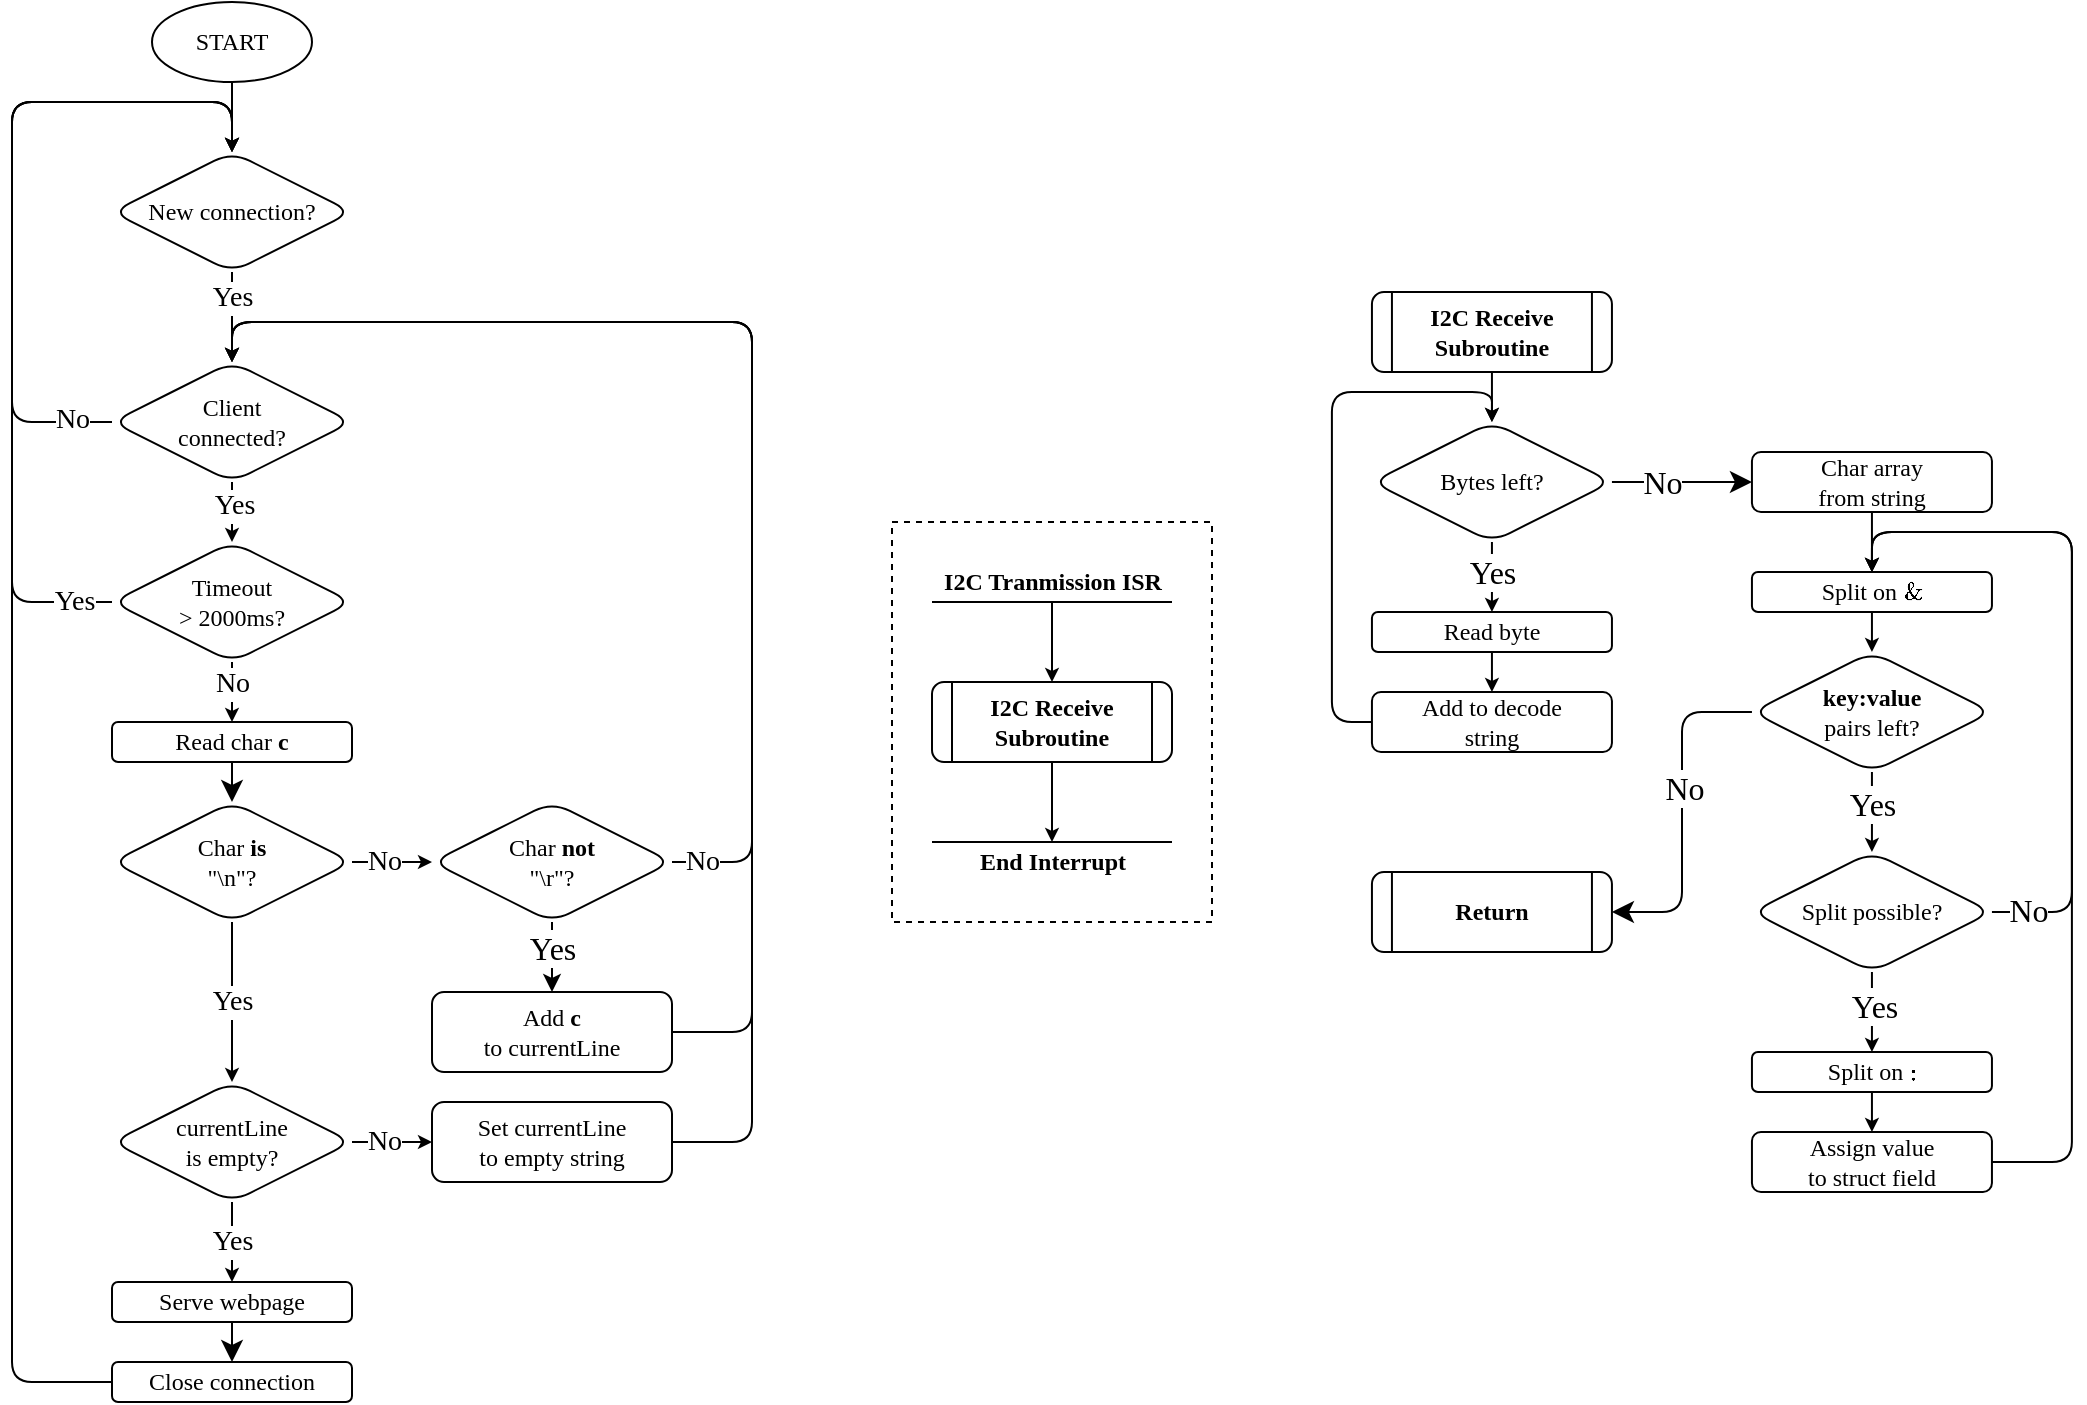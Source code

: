 <mxfile version="21.3.7" type="device">
  <diagram name="Page-1" id="bfn0fZ-irHN9iNtzZczI">
    <mxGraphModel dx="2128" dy="1438" grid="1" gridSize="5" guides="1" tooltips="1" connect="1" arrows="1" fold="1" page="0" pageScale="1" pageWidth="1169" pageHeight="827" math="0" shadow="0">
      <root>
        <mxCell id="0" />
        <mxCell id="1" parent="0" />
        <mxCell id="fBMT8fSlZUNq6wW_new5-80" style="edgeStyle=orthogonalEdgeStyle;rounded=1;orthogonalLoop=1;jettySize=auto;html=1;fontSize=12;startSize=8;endSize=4;entryX=0.5;entryY=0;entryDx=0;entryDy=0;fontFamily=Iosevka;" edge="1" parent="1" source="fBMT8fSlZUNq6wW_new5-76" target="fBMT8fSlZUNq6wW_new5-29">
          <mxGeometry relative="1" as="geometry">
            <mxPoint x="300" y="445" as="targetPoint" />
            <Array as="points">
              <mxPoint x="260" y="490" />
              <mxPoint x="260" y="80" />
              <mxPoint y="80" />
            </Array>
          </mxGeometry>
        </mxCell>
        <mxCell id="fBMT8fSlZUNq6wW_new5-73" style="edgeStyle=orthogonalEdgeStyle;rounded=1;orthogonalLoop=1;jettySize=auto;html=1;entryX=0.5;entryY=0;entryDx=0;entryDy=0;fontSize=12;startSize=8;endSize=4;fontFamily=Iosevka;" edge="1" parent="1" source="fBMT8fSlZUNq6wW_new5-58" target="fBMT8fSlZUNq6wW_new5-29">
          <mxGeometry relative="1" as="geometry">
            <Array as="points">
              <mxPoint x="260" y="435" />
              <mxPoint x="260" y="80" />
              <mxPoint y="80" />
            </Array>
          </mxGeometry>
        </mxCell>
        <mxCell id="fBMT8fSlZUNq6wW_new5-39" style="edgeStyle=none;curved=1;rounded=0;orthogonalLoop=1;jettySize=auto;html=1;fontSize=12;startSize=8;endSize=4;fontFamily=Iosevka;" edge="1" parent="1" source="fBMT8fSlZUNq6wW_new5-2" target="fBMT8fSlZUNq6wW_new5-26">
          <mxGeometry relative="1" as="geometry" />
        </mxCell>
        <mxCell id="fBMT8fSlZUNq6wW_new5-2" value="START" style="ellipse;whiteSpace=wrap;html=1;fontSize=12;fontFamily=Iosevka;" vertex="1" parent="1">
          <mxGeometry x="-40" y="-80" width="80" height="40" as="geometry" />
        </mxCell>
        <mxCell id="fBMT8fSlZUNq6wW_new5-31" style="edgeStyle=none;curved=1;rounded=0;orthogonalLoop=1;jettySize=auto;html=1;fontSize=12;startSize=8;endSize=4;fontFamily=Iosevka;" edge="1" parent="1" source="fBMT8fSlZUNq6wW_new5-26" target="fBMT8fSlZUNq6wW_new5-29">
          <mxGeometry relative="1" as="geometry" />
        </mxCell>
        <mxCell id="fBMT8fSlZUNq6wW_new5-32" value="Yes" style="edgeLabel;html=1;align=center;verticalAlign=middle;resizable=0;points=[];fontSize=14;fontFamily=Iosevka;" vertex="1" connectable="0" parent="fBMT8fSlZUNq6wW_new5-31">
          <mxGeometry x="-0.322" y="1" relative="1" as="geometry">
            <mxPoint x="-1" y="-3" as="offset" />
          </mxGeometry>
        </mxCell>
        <mxCell id="fBMT8fSlZUNq6wW_new5-26" value="New connection?" style="rhombus;whiteSpace=wrap;html=1;fontFamily=Iosevka;fontSize=12;strokeWidth=1;rounded=1;" vertex="1" parent="1">
          <mxGeometry x="-60" y="-5" width="120" height="60" as="geometry" />
        </mxCell>
        <mxCell id="fBMT8fSlZUNq6wW_new5-33" style="edgeStyle=none;curved=1;rounded=0;orthogonalLoop=1;jettySize=auto;html=1;fontSize=12;startSize=8;endSize=4;fontFamily=Iosevka;" edge="1" parent="1" source="fBMT8fSlZUNq6wW_new5-29" target="fBMT8fSlZUNq6wW_new5-30">
          <mxGeometry relative="1" as="geometry" />
        </mxCell>
        <mxCell id="fBMT8fSlZUNq6wW_new5-34" value="Yes" style="edgeLabel;html=1;align=center;verticalAlign=middle;resizable=0;points=[];fontSize=14;fontFamily=Iosevka;" vertex="1" connectable="0" parent="fBMT8fSlZUNq6wW_new5-33">
          <mxGeometry x="-0.406" y="1" relative="1" as="geometry">
            <mxPoint y="3" as="offset" />
          </mxGeometry>
        </mxCell>
        <mxCell id="fBMT8fSlZUNq6wW_new5-70" style="edgeStyle=orthogonalEdgeStyle;rounded=1;orthogonalLoop=1;jettySize=auto;html=1;entryX=0.5;entryY=0;entryDx=0;entryDy=0;fontSize=12;startSize=8;endSize=4;exitX=0;exitY=0.5;exitDx=0;exitDy=0;fontFamily=Iosevka;" edge="1" parent="1" source="fBMT8fSlZUNq6wW_new5-29" target="fBMT8fSlZUNq6wW_new5-26">
          <mxGeometry relative="1" as="geometry">
            <Array as="points">
              <mxPoint x="-110" y="130" />
              <mxPoint x="-110" y="-30" />
              <mxPoint y="-30" />
            </Array>
          </mxGeometry>
        </mxCell>
        <mxCell id="fBMT8fSlZUNq6wW_new5-71" value="No" style="edgeLabel;html=1;align=center;verticalAlign=middle;resizable=0;points=[];fontSize=14;fontFamily=Iosevka;" vertex="1" connectable="0" parent="fBMT8fSlZUNq6wW_new5-70">
          <mxGeometry x="-0.88" y="-1" relative="1" as="geometry">
            <mxPoint as="offset" />
          </mxGeometry>
        </mxCell>
        <mxCell id="fBMT8fSlZUNq6wW_new5-29" value="Client&lt;br&gt;connected?" style="rhombus;whiteSpace=wrap;html=1;fontFamily=Iosevka;fontSize=12;strokeWidth=1;rounded=1;" vertex="1" parent="1">
          <mxGeometry x="-60" y="100" width="120" height="60" as="geometry" />
        </mxCell>
        <mxCell id="fBMT8fSlZUNq6wW_new5-50" style="edgeStyle=none;curved=1;rounded=0;orthogonalLoop=1;jettySize=auto;html=1;fontSize=12;startSize=8;endSize=4;fontFamily=Iosevka;" edge="1" parent="1" source="fBMT8fSlZUNq6wW_new5-30" target="fBMT8fSlZUNq6wW_new5-40">
          <mxGeometry relative="1" as="geometry" />
        </mxCell>
        <mxCell id="fBMT8fSlZUNq6wW_new5-51" value="No" style="edgeLabel;html=1;align=center;verticalAlign=middle;resizable=0;points=[];fontSize=14;fontFamily=Iosevka;" vertex="1" connectable="0" parent="fBMT8fSlZUNq6wW_new5-50">
          <mxGeometry x="-0.633" relative="1" as="geometry">
            <mxPoint y="5" as="offset" />
          </mxGeometry>
        </mxCell>
        <mxCell id="fBMT8fSlZUNq6wW_new5-68" style="edgeStyle=orthogonalEdgeStyle;rounded=1;orthogonalLoop=1;jettySize=auto;html=1;entryX=0.5;entryY=0;entryDx=0;entryDy=0;fontSize=12;startSize=8;endSize=4;exitX=0;exitY=0.5;exitDx=0;exitDy=0;fontFamily=Iosevka;" edge="1" parent="1" source="fBMT8fSlZUNq6wW_new5-30" target="fBMT8fSlZUNq6wW_new5-26">
          <mxGeometry relative="1" as="geometry">
            <Array as="points">
              <mxPoint x="-110" y="220" />
              <mxPoint x="-110" y="-30" />
              <mxPoint y="-30" />
            </Array>
          </mxGeometry>
        </mxCell>
        <mxCell id="fBMT8fSlZUNq6wW_new5-69" value="Yes" style="edgeLabel;html=1;align=center;verticalAlign=middle;resizable=0;points=[];fontSize=14;fontFamily=Iosevka;" vertex="1" connectable="0" parent="fBMT8fSlZUNq6wW_new5-68">
          <mxGeometry x="-0.867" y="-1" relative="1" as="geometry">
            <mxPoint x="10" y="1" as="offset" />
          </mxGeometry>
        </mxCell>
        <mxCell id="fBMT8fSlZUNq6wW_new5-30" value="Timeout&lt;br&gt;&amp;gt; 2000ms?" style="rhombus;whiteSpace=wrap;html=1;fontFamily=Iosevka;fontSize=12;strokeWidth=1;rounded=1;" vertex="1" parent="1">
          <mxGeometry x="-60" y="190" width="120" height="60" as="geometry" />
        </mxCell>
        <mxCell id="fBMT8fSlZUNq6wW_new5-88" style="edgeStyle=none;curved=1;rounded=0;orthogonalLoop=1;jettySize=auto;html=1;fontSize=12;startSize=8;endSize=8;fontFamily=Iosevka;" edge="1" parent="1" source="fBMT8fSlZUNq6wW_new5-40" target="fBMT8fSlZUNq6wW_new5-41">
          <mxGeometry relative="1" as="geometry" />
        </mxCell>
        <mxCell id="fBMT8fSlZUNq6wW_new5-40" value="Read char &lt;b&gt;c&lt;/b&gt;" style="rounded=1;whiteSpace=wrap;html=1;fontSize=12;fontFamily=Iosevka;" vertex="1" parent="1">
          <mxGeometry x="-60" y="280" width="120" height="20" as="geometry" />
        </mxCell>
        <mxCell id="fBMT8fSlZUNq6wW_new5-44" style="edgeStyle=none;curved=1;rounded=0;orthogonalLoop=1;jettySize=auto;html=1;fontSize=12;startSize=8;endSize=4;fontFamily=Iosevka;" edge="1" parent="1" source="fBMT8fSlZUNq6wW_new5-41" target="fBMT8fSlZUNq6wW_new5-43">
          <mxGeometry relative="1" as="geometry" />
        </mxCell>
        <mxCell id="fBMT8fSlZUNq6wW_new5-46" value="Yes" style="edgeLabel;html=1;align=center;verticalAlign=middle;resizable=0;points=[];fontSize=14;fontFamily=Iosevka;" vertex="1" connectable="0" parent="fBMT8fSlZUNq6wW_new5-44">
          <mxGeometry x="-0.253" y="-1" relative="1" as="geometry">
            <mxPoint x="1" y="10" as="offset" />
          </mxGeometry>
        </mxCell>
        <mxCell id="fBMT8fSlZUNq6wW_new5-56" style="edgeStyle=none;curved=1;rounded=0;orthogonalLoop=1;jettySize=auto;html=1;fontSize=12;startSize=8;endSize=4;fontFamily=Iosevka;" edge="1" parent="1" source="fBMT8fSlZUNq6wW_new5-41" target="fBMT8fSlZUNq6wW_new5-42">
          <mxGeometry relative="1" as="geometry" />
        </mxCell>
        <mxCell id="fBMT8fSlZUNq6wW_new5-78" value="No" style="edgeLabel;html=1;align=center;verticalAlign=middle;resizable=0;points=[];fontSize=14;fontFamily=Iosevka;" vertex="1" connectable="0" parent="fBMT8fSlZUNq6wW_new5-56">
          <mxGeometry x="-0.628" y="1" relative="1" as="geometry">
            <mxPoint x="8" y="1" as="offset" />
          </mxGeometry>
        </mxCell>
        <mxCell id="fBMT8fSlZUNq6wW_new5-41" value="Char &lt;b&gt;is&lt;/b&gt;&lt;br&gt;&quot;\n&quot;?" style="rhombus;whiteSpace=wrap;html=1;fontFamily=Iosevka;fontSize=12;strokeWidth=1;rounded=1;" vertex="1" parent="1">
          <mxGeometry x="-60" y="320" width="120" height="60" as="geometry" />
        </mxCell>
        <mxCell id="fBMT8fSlZUNq6wW_new5-59" style="edgeStyle=none;curved=1;rounded=0;orthogonalLoop=1;jettySize=auto;html=1;fontSize=12;startSize=8;endSize=6;fontFamily=Iosevka;" edge="1" parent="1" source="fBMT8fSlZUNq6wW_new5-42" target="fBMT8fSlZUNq6wW_new5-58">
          <mxGeometry relative="1" as="geometry" />
        </mxCell>
        <mxCell id="fBMT8fSlZUNq6wW_new5-60" value="Yes" style="edgeLabel;html=1;align=center;verticalAlign=middle;resizable=0;points=[];fontSize=16;fontFamily=Iosevka;" vertex="1" connectable="0" parent="fBMT8fSlZUNq6wW_new5-59">
          <mxGeometry x="-0.293" relative="1" as="geometry">
            <mxPoint as="offset" />
          </mxGeometry>
        </mxCell>
        <mxCell id="fBMT8fSlZUNq6wW_new5-72" style="edgeStyle=orthogonalEdgeStyle;rounded=1;orthogonalLoop=1;jettySize=auto;html=1;fontSize=12;startSize=8;endSize=4;exitX=1;exitY=0.5;exitDx=0;exitDy=0;fontFamily=Iosevka;" edge="1" parent="1" source="fBMT8fSlZUNq6wW_new5-42">
          <mxGeometry relative="1" as="geometry">
            <mxPoint y="100" as="targetPoint" />
            <Array as="points">
              <mxPoint x="260" y="350" />
              <mxPoint x="260" y="80" />
              <mxPoint y="80" />
            </Array>
          </mxGeometry>
        </mxCell>
        <mxCell id="fBMT8fSlZUNq6wW_new5-75" value="No" style="edgeLabel;html=1;align=center;verticalAlign=middle;resizable=0;points=[];fontSize=14;fontFamily=Iosevka;" vertex="1" connectable="0" parent="fBMT8fSlZUNq6wW_new5-72">
          <mxGeometry x="-0.871" relative="1" as="geometry">
            <mxPoint x="-23" as="offset" />
          </mxGeometry>
        </mxCell>
        <mxCell id="fBMT8fSlZUNq6wW_new5-42" value="Char &lt;b&gt;not&lt;/b&gt;&lt;br&gt;&quot;\r&quot;?" style="rhombus;whiteSpace=wrap;html=1;fontFamily=Iosevka;fontSize=12;strokeWidth=1;rounded=1;" vertex="1" parent="1">
          <mxGeometry x="100" y="320" width="120" height="60" as="geometry" />
        </mxCell>
        <mxCell id="fBMT8fSlZUNq6wW_new5-48" style="edgeStyle=none;curved=1;rounded=0;orthogonalLoop=1;jettySize=auto;html=1;fontSize=12;startSize=8;endSize=4;fontFamily=Iosevka;" edge="1" parent="1" source="fBMT8fSlZUNq6wW_new5-43" target="fBMT8fSlZUNq6wW_new5-47">
          <mxGeometry relative="1" as="geometry" />
        </mxCell>
        <mxCell id="fBMT8fSlZUNq6wW_new5-49" value="Yes" style="edgeLabel;html=1;align=center;verticalAlign=middle;resizable=0;points=[];fontSize=14;fontFamily=Iosevka;" vertex="1" connectable="0" parent="fBMT8fSlZUNq6wW_new5-48">
          <mxGeometry x="-0.597" relative="1" as="geometry">
            <mxPoint y="12" as="offset" />
          </mxGeometry>
        </mxCell>
        <mxCell id="fBMT8fSlZUNq6wW_new5-77" style="edgeStyle=none;curved=1;rounded=0;orthogonalLoop=1;jettySize=auto;html=1;fontSize=12;startSize=8;endSize=4;fontFamily=Iosevka;" edge="1" parent="1" source="fBMT8fSlZUNq6wW_new5-43" target="fBMT8fSlZUNq6wW_new5-76">
          <mxGeometry relative="1" as="geometry" />
        </mxCell>
        <mxCell id="fBMT8fSlZUNq6wW_new5-79" value="No" style="edgeLabel;html=1;align=center;verticalAlign=middle;resizable=0;points=[];fontSize=14;fontFamily=Iosevka;" vertex="1" connectable="0" parent="fBMT8fSlZUNq6wW_new5-77">
          <mxGeometry x="-0.517" relative="1" as="geometry">
            <mxPoint x="6" as="offset" />
          </mxGeometry>
        </mxCell>
        <mxCell id="fBMT8fSlZUNq6wW_new5-43" value="currentLine&lt;br&gt;is empty?" style="rhombus;whiteSpace=wrap;html=1;fontFamily=Iosevka;fontSize=12;strokeWidth=1;rounded=1;" vertex="1" parent="1">
          <mxGeometry x="-60" y="460" width="120" height="60" as="geometry" />
        </mxCell>
        <mxCell id="fBMT8fSlZUNq6wW_new5-89" style="edgeStyle=none;curved=1;rounded=0;orthogonalLoop=1;jettySize=auto;html=1;fontSize=12;startSize=8;endSize=8;fontFamily=Iosevka;" edge="1" parent="1" source="fBMT8fSlZUNq6wW_new5-47" target="fBMT8fSlZUNq6wW_new5-53">
          <mxGeometry relative="1" as="geometry" />
        </mxCell>
        <mxCell id="fBMT8fSlZUNq6wW_new5-47" value="Serve webpage" style="rounded=1;whiteSpace=wrap;html=1;fontSize=12;fontFamily=Iosevka;" vertex="1" parent="1">
          <mxGeometry x="-60" y="560" width="120" height="20" as="geometry" />
        </mxCell>
        <mxCell id="fBMT8fSlZUNq6wW_new5-67" style="edgeStyle=orthogonalEdgeStyle;rounded=1;orthogonalLoop=1;jettySize=auto;html=1;entryX=0.5;entryY=0;entryDx=0;entryDy=0;fontSize=12;startSize=8;endSize=4;exitX=0;exitY=0.5;exitDx=0;exitDy=0;fontFamily=Iosevka;" edge="1" parent="1" source="fBMT8fSlZUNq6wW_new5-53" target="fBMT8fSlZUNq6wW_new5-26">
          <mxGeometry relative="1" as="geometry">
            <Array as="points">
              <mxPoint x="-110" y="610" />
              <mxPoint x="-110" y="-30" />
              <mxPoint y="-30" />
            </Array>
          </mxGeometry>
        </mxCell>
        <mxCell id="fBMT8fSlZUNq6wW_new5-53" value="Close connection" style="rounded=1;whiteSpace=wrap;html=1;fontSize=12;fontFamily=Iosevka;" vertex="1" parent="1">
          <mxGeometry x="-60" y="600" width="120" height="20" as="geometry" />
        </mxCell>
        <mxCell id="fBMT8fSlZUNq6wW_new5-58" value="Add &lt;b&gt;c&lt;/b&gt;&lt;br&gt;to currentLine" style="rounded=1;whiteSpace=wrap;html=1;fontSize=12;fontFamily=Iosevka;" vertex="1" parent="1">
          <mxGeometry x="100" y="415" width="120" height="40" as="geometry" />
        </mxCell>
        <mxCell id="fBMT8fSlZUNq6wW_new5-76" value="Set currentLine&lt;br&gt;to empty string" style="rounded=1;whiteSpace=wrap;html=1;fontSize=12;fontFamily=Iosevka;" vertex="1" parent="1">
          <mxGeometry x="100" y="470" width="120" height="40" as="geometry" />
        </mxCell>
        <mxCell id="fBMT8fSlZUNq6wW_new5-91" value="" style="group;fontStyle=1;fontFamily=Iosevka;" vertex="1" connectable="0" parent="1">
          <mxGeometry x="569.97" y="65" width="120" height="40" as="geometry" />
        </mxCell>
        <mxCell id="fBMT8fSlZUNq6wW_new5-92" value="I2C Receive&lt;br style=&quot;font-size: 12px;&quot;&gt;Subroutine" style="rounded=1;whiteSpace=wrap;html=1;fontSize=12;fontFamily=Iosevka;fontStyle=1" vertex="1" parent="fBMT8fSlZUNq6wW_new5-91">
          <mxGeometry width="120" height="40" as="geometry" />
        </mxCell>
        <mxCell id="fBMT8fSlZUNq6wW_new5-93" value="" style="endArrow=none;html=1;rounded=0;fontSize=12;startSize=8;endSize=8;curved=1;fontStyle=1;fontFamily=Iosevka;" edge="1" parent="fBMT8fSlZUNq6wW_new5-91">
          <mxGeometry width="50" height="50" relative="1" as="geometry">
            <mxPoint x="10" y="40" as="sourcePoint" />
            <mxPoint x="10" as="targetPoint" />
          </mxGeometry>
        </mxCell>
        <mxCell id="fBMT8fSlZUNq6wW_new5-94" value="" style="endArrow=none;html=1;rounded=0;fontSize=12;startSize=8;endSize=8;curved=1;fontStyle=1;fontFamily=Iosevka;" edge="1" parent="fBMT8fSlZUNq6wW_new5-91">
          <mxGeometry width="50" height="50" relative="1" as="geometry">
            <mxPoint x="110" y="40" as="sourcePoint" />
            <mxPoint x="110" as="targetPoint" />
          </mxGeometry>
        </mxCell>
        <mxCell id="fBMT8fSlZUNq6wW_new5-95" value="" style="group;fontStyle=1;fontFamily=Iosevka;" vertex="1" connectable="0" parent="1">
          <mxGeometry x="569.97" y="355" width="120" height="40" as="geometry" />
        </mxCell>
        <mxCell id="fBMT8fSlZUNq6wW_new5-96" value="Return" style="rounded=1;whiteSpace=wrap;html=1;fontSize=12;fontFamily=Iosevka;fontStyle=1" vertex="1" parent="fBMT8fSlZUNq6wW_new5-95">
          <mxGeometry width="120" height="40" as="geometry" />
        </mxCell>
        <mxCell id="fBMT8fSlZUNq6wW_new5-97" value="" style="endArrow=none;html=1;rounded=0;fontSize=12;startSize=8;endSize=8;curved=1;fontStyle=1;fontFamily=Iosevka;" edge="1" parent="fBMT8fSlZUNq6wW_new5-95">
          <mxGeometry width="50" height="50" relative="1" as="geometry">
            <mxPoint x="10" y="40" as="sourcePoint" />
            <mxPoint x="10" as="targetPoint" />
          </mxGeometry>
        </mxCell>
        <mxCell id="fBMT8fSlZUNq6wW_new5-98" value="" style="endArrow=none;html=1;rounded=0;fontSize=12;startSize=8;endSize=8;curved=1;fontStyle=1;fontFamily=Iosevka;" edge="1" parent="fBMT8fSlZUNq6wW_new5-95">
          <mxGeometry width="50" height="50" relative="1" as="geometry">
            <mxPoint x="110" y="40" as="sourcePoint" />
            <mxPoint x="110" as="targetPoint" />
          </mxGeometry>
        </mxCell>
        <mxCell id="fBMT8fSlZUNq6wW_new5-100" value="" style="group" vertex="1" connectable="0" parent="1">
          <mxGeometry x="330" y="180" width="160" height="200" as="geometry" />
        </mxCell>
        <mxCell id="fBMT8fSlZUNq6wW_new5-24" value="" style="rounded=0;whiteSpace=wrap;html=1;fontSize=16;fillColor=none;dashed=1;container=0;" vertex="1" parent="fBMT8fSlZUNq6wW_new5-100">
          <mxGeometry width="160" height="200" as="geometry" />
        </mxCell>
        <mxCell id="fBMT8fSlZUNq6wW_new5-18" value="" style="endArrow=none;html=1;rounded=0;fontSize=12;startSize=8;endSize=8;curved=1;" edge="1" parent="fBMT8fSlZUNq6wW_new5-100">
          <mxGeometry width="50" height="50" relative="1" as="geometry">
            <mxPoint x="20" y="40" as="sourcePoint" />
            <mxPoint x="140" y="40" as="targetPoint" />
          </mxGeometry>
        </mxCell>
        <mxCell id="fBMT8fSlZUNq6wW_new5-19" value="" style="endArrow=classic;html=1;rounded=0;fontSize=12;startSize=8;endSize=4;curved=1;" edge="1" parent="fBMT8fSlZUNq6wW_new5-100" target="fBMT8fSlZUNq6wW_new5-14">
          <mxGeometry width="50" height="50" relative="1" as="geometry">
            <mxPoint x="80" y="40" as="sourcePoint" />
            <mxPoint x="315" y="70" as="targetPoint" />
          </mxGeometry>
        </mxCell>
        <mxCell id="fBMT8fSlZUNq6wW_new5-20" value="&lt;font face=&quot;Iosevka&quot; style=&quot;font-size: 12px;&quot;&gt;I2C Tranmission ISR&lt;/font&gt;" style="text;html=1;align=center;verticalAlign=middle;resizable=0;points=[];autosize=1;strokeColor=none;fillColor=none;fontSize=12;fontStyle=1;container=0;" vertex="1" parent="fBMT8fSlZUNq6wW_new5-100">
          <mxGeometry x="12.5" y="15" width="135" height="30" as="geometry" />
        </mxCell>
        <mxCell id="fBMT8fSlZUNq6wW_new5-21" value="" style="endArrow=none;html=1;rounded=0;fontSize=12;startSize=8;endSize=8;curved=1;" edge="1" parent="fBMT8fSlZUNq6wW_new5-100">
          <mxGeometry width="50" height="50" relative="1" as="geometry">
            <mxPoint x="20" y="160" as="sourcePoint" />
            <mxPoint x="140" y="160" as="targetPoint" />
          </mxGeometry>
        </mxCell>
        <mxCell id="fBMT8fSlZUNq6wW_new5-22" value="&lt;font face=&quot;Iosevka&quot; style=&quot;font-size: 12px;&quot;&gt;End Interrupt&lt;/font&gt;" style="text;html=1;align=center;verticalAlign=middle;resizable=0;points=[];autosize=1;strokeColor=none;fillColor=none;fontSize=12;fontStyle=1;container=0;" vertex="1" parent="fBMT8fSlZUNq6wW_new5-100">
          <mxGeometry x="30" y="155" width="100" height="30" as="geometry" />
        </mxCell>
        <mxCell id="fBMT8fSlZUNq6wW_new5-23" style="edgeStyle=none;curved=1;rounded=0;orthogonalLoop=1;jettySize=auto;html=1;fontSize=12;startSize=8;endSize=4;" edge="1" parent="fBMT8fSlZUNq6wW_new5-100" source="fBMT8fSlZUNq6wW_new5-14">
          <mxGeometry relative="1" as="geometry">
            <mxPoint x="80" y="160" as="targetPoint" />
          </mxGeometry>
        </mxCell>
        <mxCell id="fBMT8fSlZUNq6wW_new5-14" value="I2C Receive&lt;br style=&quot;font-size: 12px;&quot;&gt;Subroutine" style="rounded=1;whiteSpace=wrap;html=1;fontSize=12;fontFamily=Iosevka;fontStyle=1;container=0;" vertex="1" parent="fBMT8fSlZUNq6wW_new5-100">
          <mxGeometry x="20" y="80" width="120" height="40" as="geometry" />
        </mxCell>
        <mxCell id="fBMT8fSlZUNq6wW_new5-15" value="" style="endArrow=none;html=1;rounded=0;fontSize=12;startSize=8;endSize=8;curved=1;" edge="1" parent="fBMT8fSlZUNq6wW_new5-100">
          <mxGeometry width="50" height="50" relative="1" as="geometry">
            <mxPoint x="30" y="120" as="sourcePoint" />
            <mxPoint x="30" y="80" as="targetPoint" />
          </mxGeometry>
        </mxCell>
        <mxCell id="fBMT8fSlZUNq6wW_new5-16" value="" style="endArrow=none;html=1;rounded=0;fontSize=12;startSize=8;endSize=8;curved=1;" edge="1" parent="fBMT8fSlZUNq6wW_new5-100">
          <mxGeometry width="50" height="50" relative="1" as="geometry">
            <mxPoint x="130" y="120" as="sourcePoint" />
            <mxPoint x="130" y="80" as="targetPoint" />
          </mxGeometry>
        </mxCell>
        <mxCell id="fBMT8fSlZUNq6wW_new5-105" style="edgeStyle=none;curved=1;rounded=0;orthogonalLoop=1;jettySize=auto;html=1;fontSize=12;startSize=8;endSize=4;fontFamily=Iosevka;" edge="1" parent="1" source="fBMT8fSlZUNq6wW_new5-101" target="fBMT8fSlZUNq6wW_new5-102">
          <mxGeometry relative="1" as="geometry" />
        </mxCell>
        <mxCell id="fBMT8fSlZUNq6wW_new5-106" value="Yes" style="edgeLabel;html=1;align=center;verticalAlign=middle;resizable=0;points=[];fontSize=16;fontFamily=Iosevka;" vertex="1" connectable="0" parent="fBMT8fSlZUNq6wW_new5-105">
          <mxGeometry x="-0.391" relative="1" as="geometry">
            <mxPoint y="4" as="offset" />
          </mxGeometry>
        </mxCell>
        <mxCell id="fBMT8fSlZUNq6wW_new5-136" style="edgeStyle=none;curved=1;rounded=0;orthogonalLoop=1;jettySize=auto;html=1;fontSize=12;startSize=8;endSize=8;fontFamily=Iosevka;" edge="1" parent="1" source="fBMT8fSlZUNq6wW_new5-101" target="fBMT8fSlZUNq6wW_new5-104">
          <mxGeometry relative="1" as="geometry" />
        </mxCell>
        <mxCell id="fBMT8fSlZUNq6wW_new5-138" value="No" style="edgeLabel;html=1;align=center;verticalAlign=middle;resizable=0;points=[];fontSize=16;fontFamily=Iosevka;" vertex="1" connectable="0" parent="fBMT8fSlZUNq6wW_new5-136">
          <mxGeometry x="-0.526" y="2" relative="1" as="geometry">
            <mxPoint x="8" y="2" as="offset" />
          </mxGeometry>
        </mxCell>
        <mxCell id="fBMT8fSlZUNq6wW_new5-101" value="Bytes left?" style="rhombus;whiteSpace=wrap;html=1;fontFamily=Iosevka;fontSize=12;strokeWidth=1;rounded=1;" vertex="1" parent="1">
          <mxGeometry x="569.97" y="130" width="120" height="60" as="geometry" />
        </mxCell>
        <mxCell id="fBMT8fSlZUNq6wW_new5-107" style="edgeStyle=none;curved=1;rounded=0;orthogonalLoop=1;jettySize=auto;html=1;fontSize=12;startSize=8;endSize=4;fontFamily=Iosevka;" edge="1" parent="1" source="fBMT8fSlZUNq6wW_new5-102" target="fBMT8fSlZUNq6wW_new5-103">
          <mxGeometry relative="1" as="geometry" />
        </mxCell>
        <mxCell id="fBMT8fSlZUNq6wW_new5-102" value="Read byte" style="rounded=1;whiteSpace=wrap;html=1;fontSize=12;fontFamily=Iosevka;" vertex="1" parent="1">
          <mxGeometry x="569.97" y="225" width="120" height="20" as="geometry" />
        </mxCell>
        <mxCell id="fBMT8fSlZUNq6wW_new5-108" style="edgeStyle=orthogonalEdgeStyle;rounded=1;orthogonalLoop=1;jettySize=auto;html=1;fontSize=12;startSize=8;endSize=4;entryX=0.5;entryY=0;entryDx=0;entryDy=0;fontFamily=Iosevka;" edge="1" parent="1" source="fBMT8fSlZUNq6wW_new5-103" target="fBMT8fSlZUNq6wW_new5-101">
          <mxGeometry relative="1" as="geometry">
            <mxPoint x="744.97" y="280" as="targetPoint" />
            <Array as="points">
              <mxPoint x="549.97" y="280" />
              <mxPoint x="549.97" y="115" />
              <mxPoint x="629.97" y="115" />
            </Array>
          </mxGeometry>
        </mxCell>
        <mxCell id="fBMT8fSlZUNq6wW_new5-103" value="Add to decode&lt;br&gt;string" style="rounded=1;whiteSpace=wrap;html=1;fontSize=12;fontFamily=Iosevka;" vertex="1" parent="1">
          <mxGeometry x="569.97" y="265" width="120" height="30" as="geometry" />
        </mxCell>
        <mxCell id="fBMT8fSlZUNq6wW_new5-113" style="edgeStyle=none;curved=1;rounded=0;orthogonalLoop=1;jettySize=auto;html=1;fontSize=12;startSize=8;endSize=4;fontFamily=Iosevka;" edge="1" parent="1" source="fBMT8fSlZUNq6wW_new5-104" target="fBMT8fSlZUNq6wW_new5-111">
          <mxGeometry relative="1" as="geometry" />
        </mxCell>
        <mxCell id="fBMT8fSlZUNq6wW_new5-104" value="Char array&lt;br&gt;from string" style="rounded=1;whiteSpace=wrap;html=1;fontSize=12;fontFamily=Iosevka;" vertex="1" parent="1">
          <mxGeometry x="759.97" y="145" width="120" height="30" as="geometry" />
        </mxCell>
        <mxCell id="fBMT8fSlZUNq6wW_new5-114" style="edgeStyle=none;curved=1;rounded=0;orthogonalLoop=1;jettySize=auto;html=1;fontSize=12;startSize=8;endSize=4;fontFamily=Iosevka;" edge="1" parent="1" source="fBMT8fSlZUNq6wW_new5-111" target="fBMT8fSlZUNq6wW_new5-112">
          <mxGeometry relative="1" as="geometry" />
        </mxCell>
        <mxCell id="fBMT8fSlZUNq6wW_new5-111" value="Split on `&amp;amp;`" style="rounded=1;whiteSpace=wrap;html=1;fontSize=12;fontFamily=Iosevka;" vertex="1" parent="1">
          <mxGeometry x="759.97" y="205" width="120" height="20" as="geometry" />
        </mxCell>
        <mxCell id="fBMT8fSlZUNq6wW_new5-124" style="edgeStyle=none;curved=1;rounded=0;orthogonalLoop=1;jettySize=auto;html=1;fontSize=12;startSize=8;endSize=4;fontFamily=Iosevka;" edge="1" parent="1" source="fBMT8fSlZUNq6wW_new5-112" target="fBMT8fSlZUNq6wW_new5-118">
          <mxGeometry relative="1" as="geometry" />
        </mxCell>
        <mxCell id="fBMT8fSlZUNq6wW_new5-125" value="Yes" style="edgeLabel;html=1;align=center;verticalAlign=middle;resizable=0;points=[];fontSize=16;fontFamily=Iosevka;" vertex="1" connectable="0" parent="fBMT8fSlZUNq6wW_new5-124">
          <mxGeometry x="-0.333" y="1" relative="1" as="geometry">
            <mxPoint x="-1" y="2" as="offset" />
          </mxGeometry>
        </mxCell>
        <mxCell id="fBMT8fSlZUNq6wW_new5-139" style="edgeStyle=orthogonalEdgeStyle;rounded=1;orthogonalLoop=1;jettySize=auto;html=1;entryX=1;entryY=0.5;entryDx=0;entryDy=0;fontSize=12;startSize=8;endSize=8;fontFamily=Iosevka;" edge="1" parent="1" source="fBMT8fSlZUNq6wW_new5-112" target="fBMT8fSlZUNq6wW_new5-96">
          <mxGeometry relative="1" as="geometry" />
        </mxCell>
        <mxCell id="fBMT8fSlZUNq6wW_new5-140" value="No" style="edgeLabel;html=1;align=center;verticalAlign=middle;resizable=0;points=[];fontSize=16;fontFamily=Iosevka;" vertex="1" connectable="0" parent="fBMT8fSlZUNq6wW_new5-139">
          <mxGeometry x="-0.148" y="1" relative="1" as="geometry">
            <mxPoint as="offset" />
          </mxGeometry>
        </mxCell>
        <mxCell id="fBMT8fSlZUNq6wW_new5-112" value="&lt;b&gt;key:value&lt;/b&gt;&lt;br&gt;pairs left?" style="rhombus;whiteSpace=wrap;html=1;fontFamily=Iosevka;fontSize=12;strokeWidth=1;rounded=1;" vertex="1" parent="1">
          <mxGeometry x="759.97" y="245" width="120" height="60" as="geometry" />
        </mxCell>
        <mxCell id="fBMT8fSlZUNq6wW_new5-130" style="edgeStyle=none;curved=1;rounded=0;orthogonalLoop=1;jettySize=auto;html=1;fontSize=12;startSize=8;endSize=4;fontFamily=Iosevka;" edge="1" parent="1" source="fBMT8fSlZUNq6wW_new5-115" target="fBMT8fSlZUNq6wW_new5-120">
          <mxGeometry relative="1" as="geometry" />
        </mxCell>
        <mxCell id="fBMT8fSlZUNq6wW_new5-115" value="Split on `:`" style="rounded=1;whiteSpace=wrap;html=1;fontSize=12;fontFamily=Iosevka;" vertex="1" parent="1">
          <mxGeometry x="759.97" y="445" width="120" height="20" as="geometry" />
        </mxCell>
        <mxCell id="fBMT8fSlZUNq6wW_new5-122" style="edgeStyle=orthogonalEdgeStyle;rounded=1;orthogonalLoop=1;jettySize=auto;html=1;entryX=0.5;entryY=0;entryDx=0;entryDy=0;fontSize=12;startSize=8;endSize=4;fontFamily=Iosevka;" edge="1" parent="1" source="fBMT8fSlZUNq6wW_new5-118" target="fBMT8fSlZUNq6wW_new5-111">
          <mxGeometry relative="1" as="geometry">
            <Array as="points">
              <mxPoint x="919.97" y="375" />
              <mxPoint x="919.97" y="185" />
              <mxPoint x="819.97" y="185" />
            </Array>
          </mxGeometry>
        </mxCell>
        <mxCell id="fBMT8fSlZUNq6wW_new5-123" value="No" style="edgeLabel;html=1;align=center;verticalAlign=middle;resizable=0;points=[];fontSize=16;fontFamily=Iosevka;" vertex="1" connectable="0" parent="fBMT8fSlZUNq6wW_new5-122">
          <mxGeometry x="-0.758" y="1" relative="1" as="geometry">
            <mxPoint x="-21" y="1" as="offset" />
          </mxGeometry>
        </mxCell>
        <mxCell id="fBMT8fSlZUNq6wW_new5-126" style="edgeStyle=none;curved=1;rounded=0;orthogonalLoop=1;jettySize=auto;html=1;fontSize=12;startSize=8;endSize=4;fontFamily=Iosevka;" edge="1" parent="1" source="fBMT8fSlZUNq6wW_new5-118" target="fBMT8fSlZUNq6wW_new5-115">
          <mxGeometry relative="1" as="geometry" />
        </mxCell>
        <mxCell id="fBMT8fSlZUNq6wW_new5-127" value="Yes" style="edgeLabel;html=1;align=center;verticalAlign=middle;resizable=0;points=[];fontSize=16;fontFamily=Iosevka;" vertex="1" connectable="0" parent="fBMT8fSlZUNq6wW_new5-126">
          <mxGeometry x="-0.178" y="1" relative="1" as="geometry">
            <mxPoint as="offset" />
          </mxGeometry>
        </mxCell>
        <mxCell id="fBMT8fSlZUNq6wW_new5-118" value="Split possible?" style="rhombus;whiteSpace=wrap;html=1;fontFamily=Iosevka;fontSize=12;strokeWidth=1;rounded=1;" vertex="1" parent="1">
          <mxGeometry x="759.97" y="345" width="120" height="60" as="geometry" />
        </mxCell>
        <mxCell id="fBMT8fSlZUNq6wW_new5-129" style="edgeStyle=orthogonalEdgeStyle;rounded=1;orthogonalLoop=1;jettySize=auto;html=1;entryX=0.5;entryY=0;entryDx=0;entryDy=0;fontSize=12;startSize=8;endSize=4;fontFamily=Iosevka;" edge="1" parent="1" source="fBMT8fSlZUNq6wW_new5-120" target="fBMT8fSlZUNq6wW_new5-111">
          <mxGeometry relative="1" as="geometry">
            <Array as="points">
              <mxPoint x="919.97" y="500" />
              <mxPoint x="919.97" y="185" />
              <mxPoint x="819.97" y="185" />
            </Array>
          </mxGeometry>
        </mxCell>
        <mxCell id="fBMT8fSlZUNq6wW_new5-120" value="Assign value&lt;br&gt;to struct field" style="rounded=1;whiteSpace=wrap;html=1;fontSize=12;fontFamily=Iosevka;" vertex="1" parent="1">
          <mxGeometry x="759.97" y="485" width="120" height="30" as="geometry" />
        </mxCell>
        <mxCell id="fBMT8fSlZUNq6wW_new5-128" style="edgeStyle=none;curved=1;rounded=0;orthogonalLoop=1;jettySize=auto;html=1;fontSize=12;startSize=8;endSize=4;fontFamily=Iosevka;" edge="1" parent="1" source="fBMT8fSlZUNq6wW_new5-92" target="fBMT8fSlZUNq6wW_new5-101">
          <mxGeometry relative="1" as="geometry" />
        </mxCell>
      </root>
    </mxGraphModel>
  </diagram>
</mxfile>
